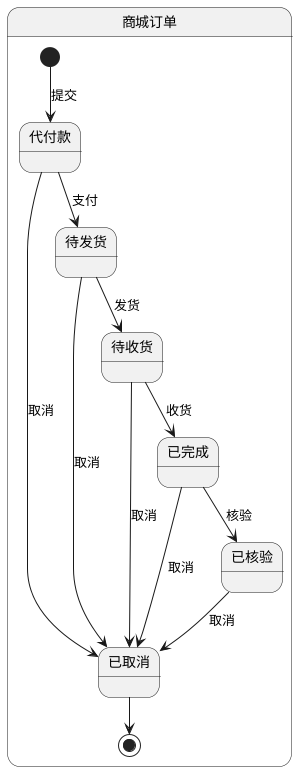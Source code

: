 @startuml

state 商城订单 {

    [*] --> 代付款 : 提交

    代付款 --> 已取消 : 取消

    代付款 --> 待发货 : 支付

    待发货 --> 已取消 : 取消

    待发货 --> 待收货 : 发货

    待收货 --> 已取消 : 取消

    待收货 --> 已完成 : 收货

    已完成 --> 已取消 : 取消

    已完成 --> 已核验 : 核验

    已核验 --> 已取消 : 取消

    已取消 --> [*]

}

@enduml